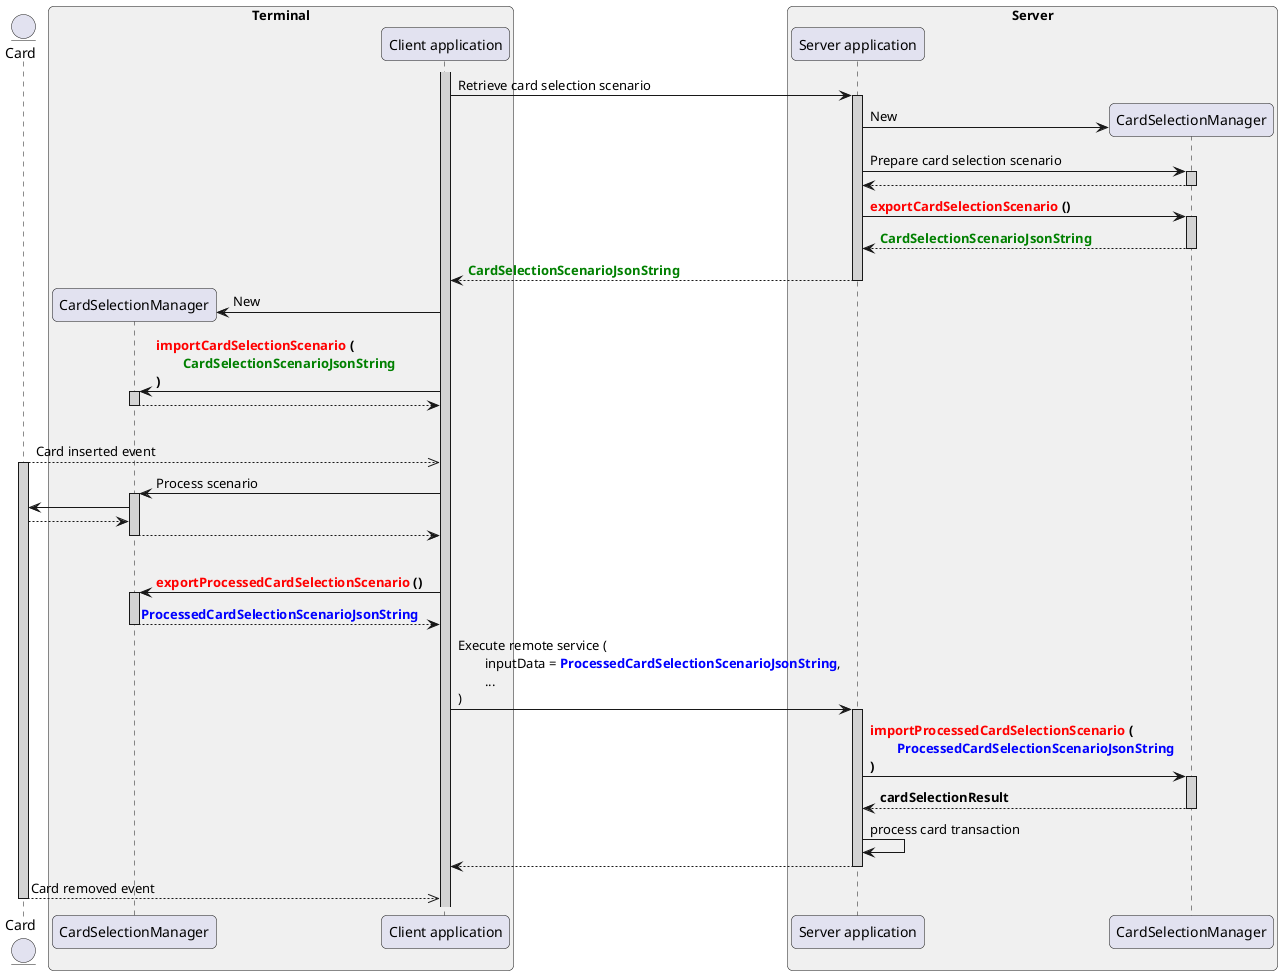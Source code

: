 @startuml

' == THEME ==

skinparam RoundCorner 10

' == CONTENT ==

entity "Card" as card
box "Terminal" #F0F0F0
participant "CardSelectionManager" as clientManager
participant "Client application" as client
end box
box "Server" #F0F0F0
participant "Server application" as server
participant "CardSelectionManager" as serverManager
end box

activate client #LightGrey
client -> server ++ #LightGrey : Retrieve card selection scenario

server -> serverManager ** : New

server -> serverManager ++ #LightGrey : Prepare card selection scenario
return

server -> serverManager ++ #LightGrey : **<color:red>exportCardSelectionScenario</color> ()**
return **<color:green>CardSelectionScenarioJsonString</color>**

client <-- server -- : **<color:green>CardSelectionScenarioJsonString</color>**

client -> clientManager ** : New

client -> clientManager ++ #LightGrey : **<color:red>importCardSelectionScenario</color> (**\n\t**<color:green>CardSelectionScenarioJsonString</color>**\n**)**
return

|||

card -->> client : Card inserted event
activate card #LightGrey

client -> clientManager ++ #LightGrey : Process scenario
clientManager -> card
clientManager <-- card
return

|||

client -> clientManager ++ #LightGrey : **<color:red>exportProcessedCardSelectionScenario</color> ()**
return **<color:blue>ProcessedCardSelectionScenarioJsonString</color>**

client -> server ++ #LightGrey : Execute remote service (\n\tinputData = **<color:blue>ProcessedCardSelectionScenarioJsonString</color>**,\n\t...\n)

server -> serverManager ++ #LightGrey : **<color:red>importProcessedCardSelectionScenario</color> (**\n\t**<color:blue>ProcessedCardSelectionScenarioJsonString</color>**\n**)**
return **cardSelectionResult**

server -> server : process card transaction

client <-- server
deactivate server

card -->> client : Card removed event
deactivate card

@enduml